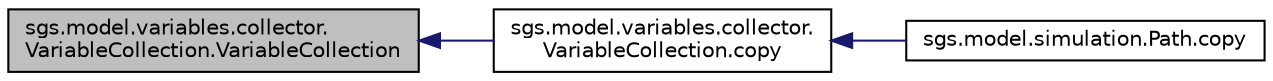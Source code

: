 digraph "sgs.model.variables.collector.VariableCollection.VariableCollection"
{
  edge [fontname="Helvetica",fontsize="10",labelfontname="Helvetica",labelfontsize="10"];
  node [fontname="Helvetica",fontsize="10",shape=record];
  rankdir="LR";
  Node1 [label="sgs.model.variables.collector.\lVariableCollection.VariableCollection",height=0.2,width=0.4,color="black", fillcolor="grey75", style="filled" fontcolor="black"];
  Node1 -> Node2 [dir="back",color="midnightblue",fontsize="10",style="solid",fontname="Helvetica"];
  Node2 [label="sgs.model.variables.collector.\lVariableCollection.copy",height=0.2,width=0.4,color="black", fillcolor="white", style="filled",URL="$classsgs_1_1model_1_1variables_1_1collector_1_1_variable_collection.html#ab73a921bd7cc0ad10efd638befbf89cf"];
  Node2 -> Node3 [dir="back",color="midnightblue",fontsize="10",style="solid",fontname="Helvetica"];
  Node3 [label="sgs.model.simulation.Path.copy",height=0.2,width=0.4,color="black", fillcolor="white", style="filled",URL="$classsgs_1_1model_1_1simulation_1_1_path.html#ab154b3b669941d152ab6a25465b59284"];
}
